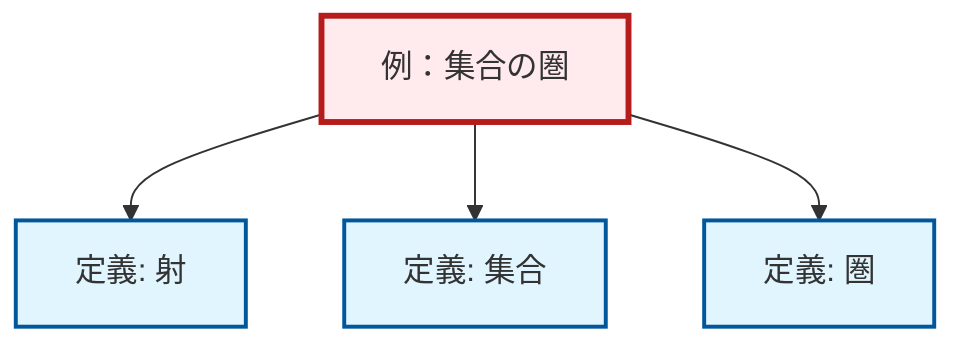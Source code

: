 graph TD
    classDef definition fill:#e1f5fe,stroke:#01579b,stroke-width:2px
    classDef theorem fill:#f3e5f5,stroke:#4a148c,stroke-width:2px
    classDef axiom fill:#fff3e0,stroke:#e65100,stroke-width:2px
    classDef example fill:#e8f5e9,stroke:#1b5e20,stroke-width:2px
    classDef current fill:#ffebee,stroke:#b71c1c,stroke-width:3px
    def-set["定義: 集合"]:::definition
    def-morphism["定義: 射"]:::definition
    ex-set-category["例：集合の圏"]:::example
    def-category["定義: 圏"]:::definition
    ex-set-category --> def-morphism
    ex-set-category --> def-set
    ex-set-category --> def-category
    class ex-set-category current